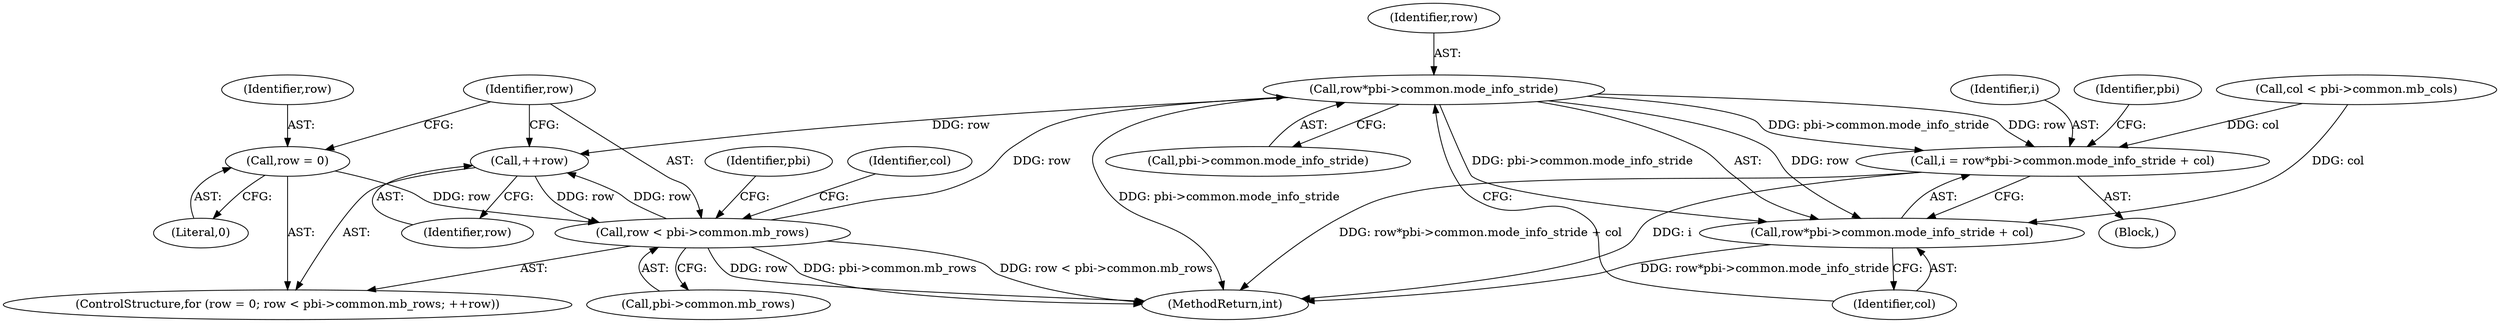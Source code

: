 digraph "0_Android_6886e8e0a9db2dbad723dc37a548233e004b33bc_1@pointer" {
"1000397" [label="(Call,row*pbi->common.mode_info_stride)"];
"1000369" [label="(Call,row < pbi->common.mb_rows)"];
"1000376" [label="(Call,++row)"];
"1000397" [label="(Call,row*pbi->common.mode_info_stride)"];
"1000366" [label="(Call,row = 0)"];
"1000394" [label="(Call,i = row*pbi->common.mode_info_stride + col)"];
"1000396" [label="(Call,row*pbi->common.mode_info_stride + col)"];
"1000392" [label="(Block,)"];
"1000365" [label="(ControlStructure,for (row = 0; row < pbi->common.mb_rows; ++row))"];
"1000399" [label="(Call,pbi->common.mode_info_stride)"];
"1000376" [label="(Call,++row)"];
"1000411" [label="(Identifier,pbi)"];
"1000451" [label="(MethodReturn,int)"];
"1000369" [label="(Call,row < pbi->common.mb_rows)"];
"1000394" [label="(Call,i = row*pbi->common.mode_info_stride + col)"];
"1000381" [label="(Identifier,col)"];
"1000398" [label="(Identifier,row)"];
"1000367" [label="(Identifier,row)"];
"1000397" [label="(Call,row*pbi->common.mode_info_stride)"];
"1000404" [label="(Identifier,col)"];
"1000366" [label="(Call,row = 0)"];
"1000396" [label="(Call,row*pbi->common.mode_info_stride + col)"];
"1000370" [label="(Identifier,row)"];
"1000371" [label="(Call,pbi->common.mb_rows)"];
"1000395" [label="(Identifier,i)"];
"1000383" [label="(Call,col < pbi->common.mb_cols)"];
"1000430" [label="(Identifier,pbi)"];
"1000377" [label="(Identifier,row)"];
"1000368" [label="(Literal,0)"];
"1000397" -> "1000396"  [label="AST: "];
"1000397" -> "1000399"  [label="CFG: "];
"1000398" -> "1000397"  [label="AST: "];
"1000399" -> "1000397"  [label="AST: "];
"1000404" -> "1000397"  [label="CFG: "];
"1000397" -> "1000451"  [label="DDG: pbi->common.mode_info_stride"];
"1000397" -> "1000376"  [label="DDG: row"];
"1000397" -> "1000394"  [label="DDG: row"];
"1000397" -> "1000394"  [label="DDG: pbi->common.mode_info_stride"];
"1000397" -> "1000396"  [label="DDG: row"];
"1000397" -> "1000396"  [label="DDG: pbi->common.mode_info_stride"];
"1000369" -> "1000397"  [label="DDG: row"];
"1000369" -> "1000365"  [label="AST: "];
"1000369" -> "1000371"  [label="CFG: "];
"1000370" -> "1000369"  [label="AST: "];
"1000371" -> "1000369"  [label="AST: "];
"1000381" -> "1000369"  [label="CFG: "];
"1000430" -> "1000369"  [label="CFG: "];
"1000369" -> "1000451"  [label="DDG: row < pbi->common.mb_rows"];
"1000369" -> "1000451"  [label="DDG: row"];
"1000369" -> "1000451"  [label="DDG: pbi->common.mb_rows"];
"1000376" -> "1000369"  [label="DDG: row"];
"1000366" -> "1000369"  [label="DDG: row"];
"1000369" -> "1000376"  [label="DDG: row"];
"1000376" -> "1000365"  [label="AST: "];
"1000376" -> "1000377"  [label="CFG: "];
"1000377" -> "1000376"  [label="AST: "];
"1000370" -> "1000376"  [label="CFG: "];
"1000366" -> "1000365"  [label="AST: "];
"1000366" -> "1000368"  [label="CFG: "];
"1000367" -> "1000366"  [label="AST: "];
"1000368" -> "1000366"  [label="AST: "];
"1000370" -> "1000366"  [label="CFG: "];
"1000394" -> "1000392"  [label="AST: "];
"1000394" -> "1000396"  [label="CFG: "];
"1000395" -> "1000394"  [label="AST: "];
"1000396" -> "1000394"  [label="AST: "];
"1000411" -> "1000394"  [label="CFG: "];
"1000394" -> "1000451"  [label="DDG: row*pbi->common.mode_info_stride + col"];
"1000394" -> "1000451"  [label="DDG: i"];
"1000383" -> "1000394"  [label="DDG: col"];
"1000396" -> "1000404"  [label="CFG: "];
"1000404" -> "1000396"  [label="AST: "];
"1000396" -> "1000451"  [label="DDG: row*pbi->common.mode_info_stride"];
"1000383" -> "1000396"  [label="DDG: col"];
}
